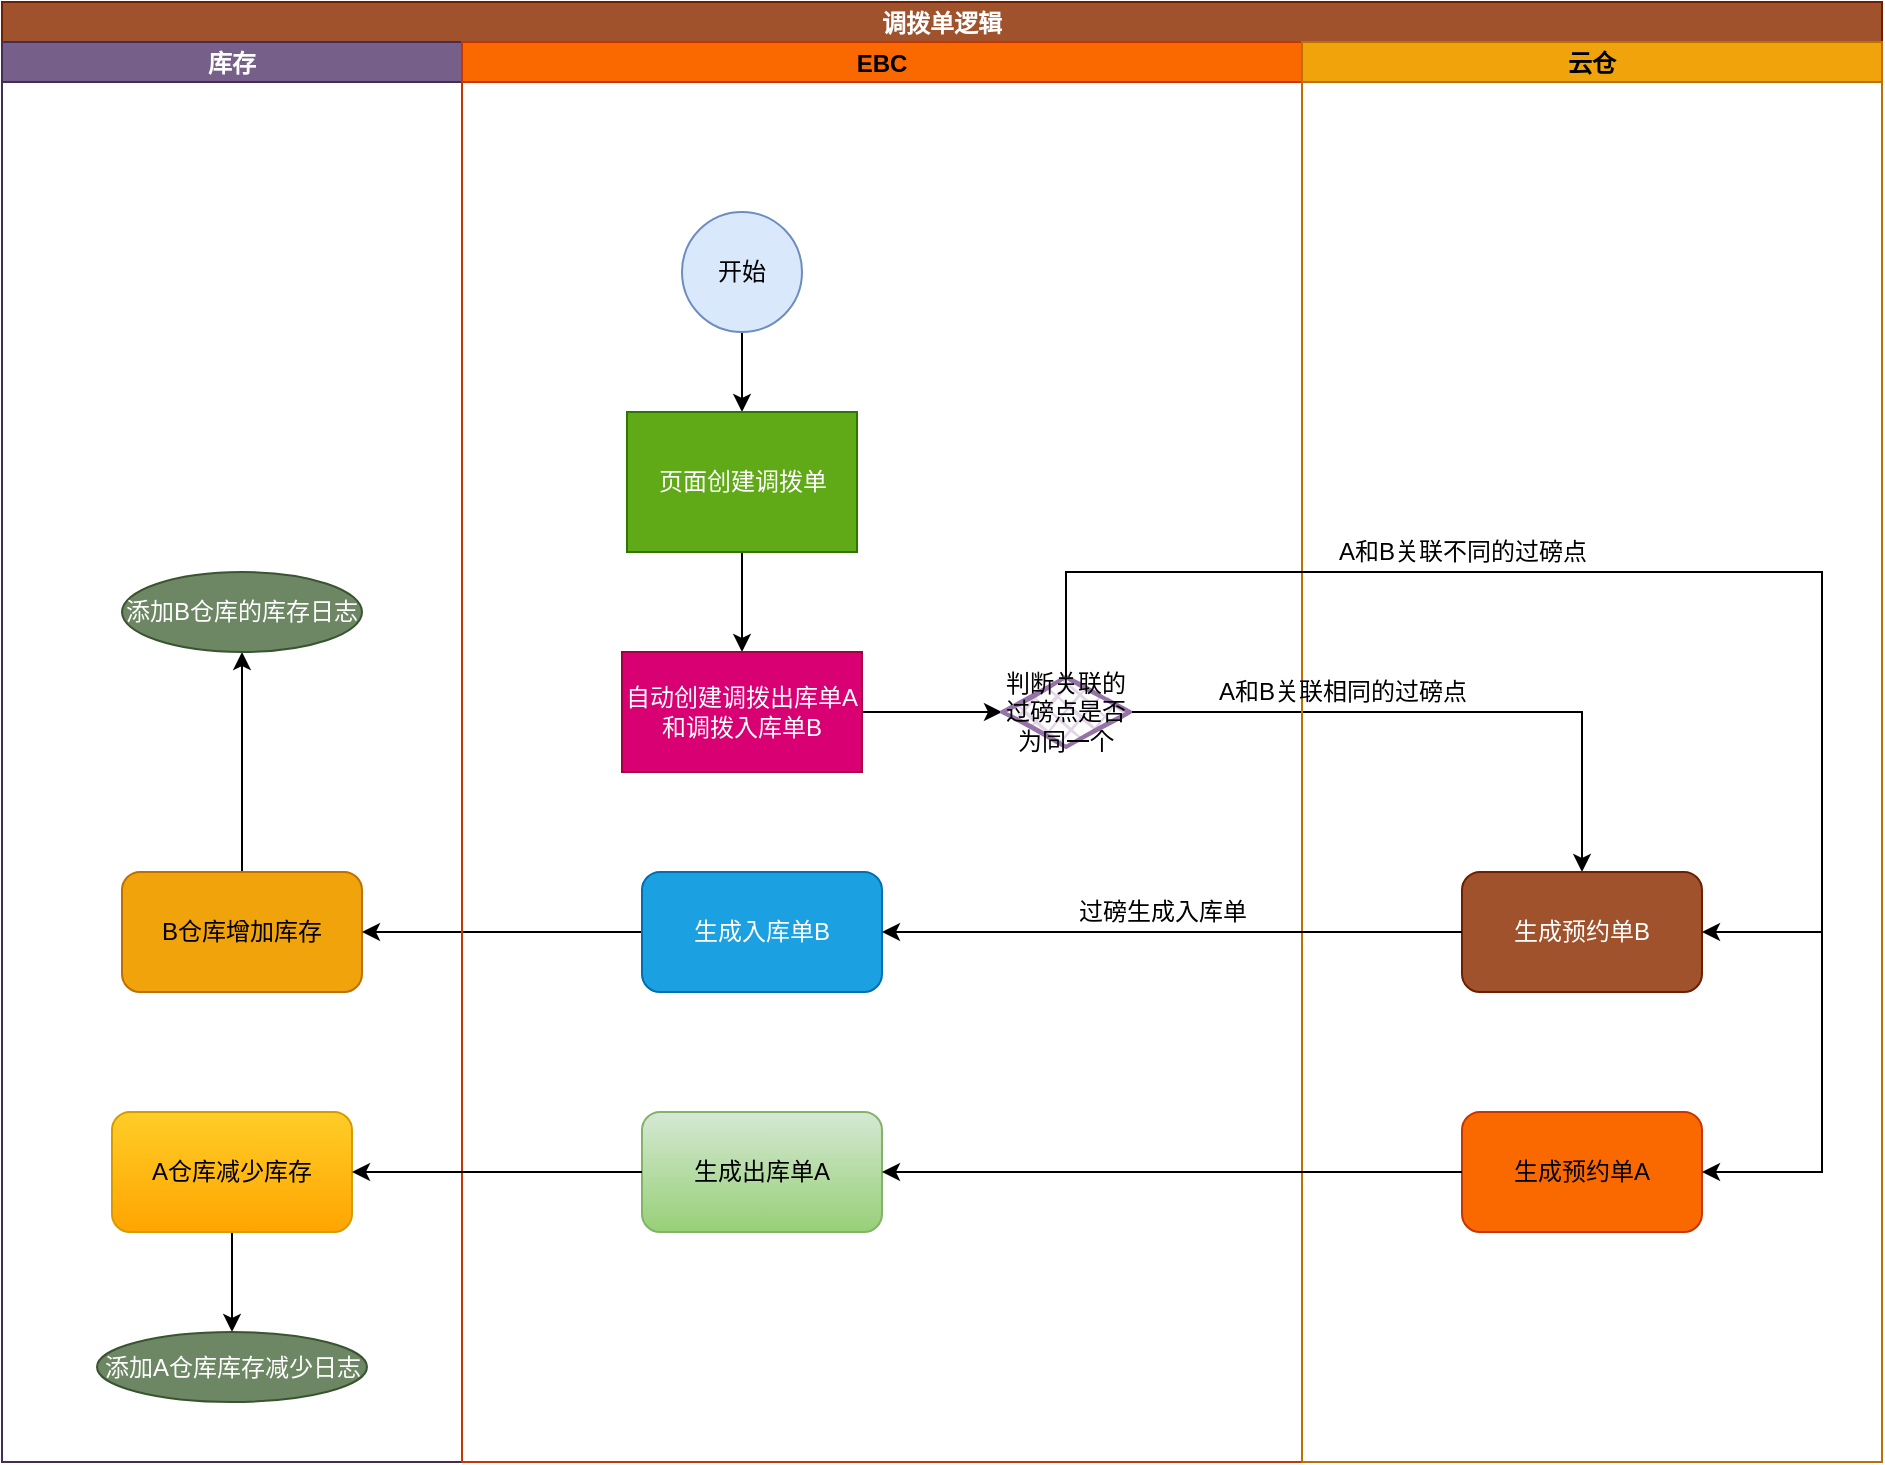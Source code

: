 <mxfile version="14.8.4" type="github">
  <diagram id="s2y8OyoI58UpC5NPhLG1" name="Page-1">
    <mxGraphModel dx="2237" dy="1822" grid="1" gridSize="10" guides="1" tooltips="1" connect="1" arrows="1" fold="1" page="1" pageScale="1" pageWidth="827" pageHeight="1169" background="#ffffff" math="0" shadow="0">
      <root>
        <mxCell id="0" />
        <mxCell id="1" parent="0" />
        <mxCell id="RF0Z3hdHDBL8lo2aay4r-1" value="调拨单逻辑" style="swimlane;childLayout=stackLayout;resizeParent=1;resizeParentMax=0;startSize=20;fillColor=#a0522d;strokeColor=#6D1F00;fontColor=#ffffff;" vertex="1" parent="1">
          <mxGeometry x="-50" y="-40" width="940" height="730" as="geometry" />
        </mxCell>
        <mxCell id="RF0Z3hdHDBL8lo2aay4r-8" value="库存" style="swimlane;startSize=20;fillColor=#76608a;strokeColor=#432D57;fontColor=#ffffff;" vertex="1" parent="RF0Z3hdHDBL8lo2aay4r-1">
          <mxGeometry y="20" width="230" height="710" as="geometry" />
        </mxCell>
        <mxCell id="RF0Z3hdHDBL8lo2aay4r-45" value="" style="edgeStyle=orthogonalEdgeStyle;rounded=0;orthogonalLoop=1;jettySize=auto;html=1;" edge="1" parent="RF0Z3hdHDBL8lo2aay4r-8" source="RF0Z3hdHDBL8lo2aay4r-42" target="RF0Z3hdHDBL8lo2aay4r-44">
          <mxGeometry relative="1" as="geometry" />
        </mxCell>
        <mxCell id="RF0Z3hdHDBL8lo2aay4r-42" value="B仓库增加库存" style="rounded=1;whiteSpace=wrap;html=1;fontColor=#000000;strokeColor=#BD7000;fillColor=#f0a30a;" vertex="1" parent="RF0Z3hdHDBL8lo2aay4r-8">
          <mxGeometry x="60" y="415" width="120" height="60" as="geometry" />
        </mxCell>
        <mxCell id="RF0Z3hdHDBL8lo2aay4r-44" value="添加B仓库的库存日志" style="ellipse;whiteSpace=wrap;html=1;rounded=1;strokeColor=#3A5431;fillColor=#6d8764;fontColor=#ffffff;" vertex="1" parent="RF0Z3hdHDBL8lo2aay4r-8">
          <mxGeometry x="60" y="265" width="120" height="40" as="geometry" />
        </mxCell>
        <mxCell id="RF0Z3hdHDBL8lo2aay4r-67" value="" style="edgeStyle=orthogonalEdgeStyle;rounded=0;orthogonalLoop=1;jettySize=auto;html=1;" edge="1" parent="RF0Z3hdHDBL8lo2aay4r-8" source="RF0Z3hdHDBL8lo2aay4r-62" target="RF0Z3hdHDBL8lo2aay4r-66">
          <mxGeometry relative="1" as="geometry" />
        </mxCell>
        <mxCell id="RF0Z3hdHDBL8lo2aay4r-62" value="A仓库减少库存" style="rounded=1;whiteSpace=wrap;html=1;strokeColor=#d79b00;fillColor=#ffcd28;gradientColor=#ffa500;" vertex="1" parent="RF0Z3hdHDBL8lo2aay4r-8">
          <mxGeometry x="55" y="535" width="120" height="60" as="geometry" />
        </mxCell>
        <mxCell id="RF0Z3hdHDBL8lo2aay4r-66" value="添加A仓库库存减少日志" style="ellipse;whiteSpace=wrap;html=1;rounded=1;strokeColor=#3A5431;fillColor=#6d8764;fontColor=#ffffff;" vertex="1" parent="RF0Z3hdHDBL8lo2aay4r-8">
          <mxGeometry x="47.5" y="645" width="135" height="35" as="geometry" />
        </mxCell>
        <mxCell id="RF0Z3hdHDBL8lo2aay4r-43" value="" style="edgeStyle=orthogonalEdgeStyle;rounded=0;orthogonalLoop=1;jettySize=auto;html=1;" edge="1" parent="RF0Z3hdHDBL8lo2aay4r-1" source="RF0Z3hdHDBL8lo2aay4r-39" target="RF0Z3hdHDBL8lo2aay4r-42">
          <mxGeometry relative="1" as="geometry" />
        </mxCell>
        <mxCell id="RF0Z3hdHDBL8lo2aay4r-47" style="edgeStyle=orthogonalEdgeStyle;rounded=0;orthogonalLoop=1;jettySize=auto;html=1;" edge="1" parent="RF0Z3hdHDBL8lo2aay4r-1" source="RF0Z3hdHDBL8lo2aay4r-26" target="RF0Z3hdHDBL8lo2aay4r-36">
          <mxGeometry relative="1" as="geometry">
            <Array as="points">
              <mxPoint x="790" y="355" />
            </Array>
          </mxGeometry>
        </mxCell>
        <mxCell id="RF0Z3hdHDBL8lo2aay4r-2" value="EBC" style="swimlane;startSize=20;fillColor=#fa6800;strokeColor=#C73500;fontColor=#000000;" vertex="1" parent="RF0Z3hdHDBL8lo2aay4r-1">
          <mxGeometry x="230" y="20" width="420" height="710" as="geometry" />
        </mxCell>
        <mxCell id="RF0Z3hdHDBL8lo2aay4r-11" value="" style="edgeStyle=orthogonalEdgeStyle;rounded=0;orthogonalLoop=1;jettySize=auto;html=1;" edge="1" parent="RF0Z3hdHDBL8lo2aay4r-2" source="RF0Z3hdHDBL8lo2aay4r-7" target="RF0Z3hdHDBL8lo2aay4r-10">
          <mxGeometry relative="1" as="geometry" />
        </mxCell>
        <mxCell id="RF0Z3hdHDBL8lo2aay4r-7" value="开始" style="ellipse;whiteSpace=wrap;html=1;aspect=fixed;fillColor=#dae8fc;strokeColor=#6c8ebf;" vertex="1" parent="RF0Z3hdHDBL8lo2aay4r-2">
          <mxGeometry x="110" y="85" width="60" height="60" as="geometry" />
        </mxCell>
        <mxCell id="RF0Z3hdHDBL8lo2aay4r-19" value="" style="edgeStyle=orthogonalEdgeStyle;rounded=0;orthogonalLoop=1;jettySize=auto;html=1;" edge="1" parent="RF0Z3hdHDBL8lo2aay4r-2" source="RF0Z3hdHDBL8lo2aay4r-10" target="RF0Z3hdHDBL8lo2aay4r-18">
          <mxGeometry relative="1" as="geometry" />
        </mxCell>
        <mxCell id="RF0Z3hdHDBL8lo2aay4r-10" value="页面创建调拨单" style="whiteSpace=wrap;html=1;fillColor=#60a917;strokeColor=#2D7600;fontColor=#ffffff;" vertex="1" parent="RF0Z3hdHDBL8lo2aay4r-2">
          <mxGeometry x="82.5" y="185" width="115" height="70" as="geometry" />
        </mxCell>
        <mxCell id="RF0Z3hdHDBL8lo2aay4r-27" style="edgeStyle=orthogonalEdgeStyle;rounded=0;orthogonalLoop=1;jettySize=auto;html=1;" edge="1" parent="RF0Z3hdHDBL8lo2aay4r-2" source="RF0Z3hdHDBL8lo2aay4r-18" target="RF0Z3hdHDBL8lo2aay4r-26">
          <mxGeometry relative="1" as="geometry" />
        </mxCell>
        <mxCell id="RF0Z3hdHDBL8lo2aay4r-18" value="自动创建调拨出库单A和调拨入库单B" style="whiteSpace=wrap;html=1;fillColor=#d80073;strokeColor=#A50040;fontColor=#ffffff;" vertex="1" parent="RF0Z3hdHDBL8lo2aay4r-2">
          <mxGeometry x="80" y="305" width="120" height="60" as="geometry" />
        </mxCell>
        <mxCell id="RF0Z3hdHDBL8lo2aay4r-26" value="判断关联的过磅点是否为同一个" style="rhombus;whiteSpace=wrap;html=1;strokeWidth=2;fillWeight=-1;hachureGap=8;fillStyle=cross-hatch;fillColor=#e1d5e7;sketch=1;strokeColor=#9673a6;" vertex="1" parent="RF0Z3hdHDBL8lo2aay4r-2">
          <mxGeometry x="270" y="317.5" width="64" height="35" as="geometry" />
        </mxCell>
        <mxCell id="RF0Z3hdHDBL8lo2aay4r-39" value="生成入库单B" style="whiteSpace=wrap;html=1;rounded=1;strokeColor=#006EAF;fillColor=#1ba1e2;fontColor=#ffffff;" vertex="1" parent="RF0Z3hdHDBL8lo2aay4r-2">
          <mxGeometry x="90" y="415" width="120" height="60" as="geometry" />
        </mxCell>
        <mxCell id="RF0Z3hdHDBL8lo2aay4r-51" value="过磅生成入库单" style="text;html=1;align=center;verticalAlign=middle;resizable=0;points=[];autosize=1;strokeColor=none;" vertex="1" parent="RF0Z3hdHDBL8lo2aay4r-2">
          <mxGeometry x="300" y="425" width="100" height="20" as="geometry" />
        </mxCell>
        <mxCell id="RF0Z3hdHDBL8lo2aay4r-60" value="生成出库单A" style="rounded=1;whiteSpace=wrap;html=1;strokeColor=#82b366;fillColor=#d5e8d4;gradientColor=#97d077;" vertex="1" parent="RF0Z3hdHDBL8lo2aay4r-2">
          <mxGeometry x="90" y="535" width="120" height="60" as="geometry" />
        </mxCell>
        <mxCell id="RF0Z3hdHDBL8lo2aay4r-3" value="云仓" style="swimlane;startSize=20;fillColor=#f0a30a;strokeColor=#BD7000;fontColor=#000000;" vertex="1" parent="RF0Z3hdHDBL8lo2aay4r-1">
          <mxGeometry x="650" y="20" width="290" height="710" as="geometry" />
        </mxCell>
        <mxCell id="RF0Z3hdHDBL8lo2aay4r-36" value="生成预约单B" style="rounded=1;whiteSpace=wrap;html=1;fillColor=#a0522d;strokeColor=#6D1F00;fontColor=#ffffff;" vertex="1" parent="RF0Z3hdHDBL8lo2aay4r-3">
          <mxGeometry x="80" y="415" width="120" height="60" as="geometry" />
        </mxCell>
        <mxCell id="RF0Z3hdHDBL8lo2aay4r-50" value="生成预约单A" style="rounded=1;whiteSpace=wrap;html=1;fillColor=#fa6800;strokeColor=#C73500;fontColor=#000000;" vertex="1" parent="RF0Z3hdHDBL8lo2aay4r-3">
          <mxGeometry x="80" y="535" width="120" height="60" as="geometry" />
        </mxCell>
        <mxCell id="RF0Z3hdHDBL8lo2aay4r-34" value="A和B关联相同的过磅点" style="text;html=1;align=center;verticalAlign=middle;resizable=0;points=[];autosize=1;strokeColor=none;" vertex="1" parent="RF0Z3hdHDBL8lo2aay4r-3">
          <mxGeometry x="-50" y="315" width="140" height="20" as="geometry" />
        </mxCell>
        <mxCell id="RF0Z3hdHDBL8lo2aay4r-57" value="A和B关联不同的过磅点" style="text;html=1;align=center;verticalAlign=middle;resizable=0;points=[];autosize=1;strokeColor=none;" vertex="1" parent="RF0Z3hdHDBL8lo2aay4r-3">
          <mxGeometry x="10" y="245" width="140" height="20" as="geometry" />
        </mxCell>
        <mxCell id="RF0Z3hdHDBL8lo2aay4r-48" style="edgeStyle=orthogonalEdgeStyle;rounded=0;orthogonalLoop=1;jettySize=auto;html=1;entryX=1;entryY=0.5;entryDx=0;entryDy=0;" edge="1" parent="RF0Z3hdHDBL8lo2aay4r-1" source="RF0Z3hdHDBL8lo2aay4r-36" target="RF0Z3hdHDBL8lo2aay4r-39">
          <mxGeometry relative="1" as="geometry" />
        </mxCell>
        <mxCell id="RF0Z3hdHDBL8lo2aay4r-56" style="edgeStyle=orthogonalEdgeStyle;rounded=0;orthogonalLoop=1;jettySize=auto;html=1;entryX=1;entryY=0.5;entryDx=0;entryDy=0;" edge="1" parent="RF0Z3hdHDBL8lo2aay4r-1" source="RF0Z3hdHDBL8lo2aay4r-26" target="RF0Z3hdHDBL8lo2aay4r-50">
          <mxGeometry relative="1" as="geometry">
            <Array as="points">
              <mxPoint x="532" y="285" />
              <mxPoint x="910" y="285" />
              <mxPoint x="910" y="585" />
            </Array>
          </mxGeometry>
        </mxCell>
        <mxCell id="RF0Z3hdHDBL8lo2aay4r-58" style="edgeStyle=orthogonalEdgeStyle;rounded=0;orthogonalLoop=1;jettySize=auto;html=1;entryX=1;entryY=0.5;entryDx=0;entryDy=0;" edge="1" parent="RF0Z3hdHDBL8lo2aay4r-1" source="RF0Z3hdHDBL8lo2aay4r-26" target="RF0Z3hdHDBL8lo2aay4r-36">
          <mxGeometry relative="1" as="geometry">
            <Array as="points">
              <mxPoint x="532" y="285" />
              <mxPoint x="910" y="285" />
              <mxPoint x="910" y="465" />
            </Array>
          </mxGeometry>
        </mxCell>
        <mxCell id="RF0Z3hdHDBL8lo2aay4r-61" value="" style="edgeStyle=orthogonalEdgeStyle;rounded=0;orthogonalLoop=1;jettySize=auto;html=1;" edge="1" parent="RF0Z3hdHDBL8lo2aay4r-1" source="RF0Z3hdHDBL8lo2aay4r-50" target="RF0Z3hdHDBL8lo2aay4r-60">
          <mxGeometry relative="1" as="geometry" />
        </mxCell>
        <mxCell id="RF0Z3hdHDBL8lo2aay4r-63" value="" style="edgeStyle=orthogonalEdgeStyle;rounded=0;orthogonalLoop=1;jettySize=auto;html=1;" edge="1" parent="RF0Z3hdHDBL8lo2aay4r-1" source="RF0Z3hdHDBL8lo2aay4r-60" target="RF0Z3hdHDBL8lo2aay4r-62">
          <mxGeometry relative="1" as="geometry" />
        </mxCell>
      </root>
    </mxGraphModel>
  </diagram>
</mxfile>
